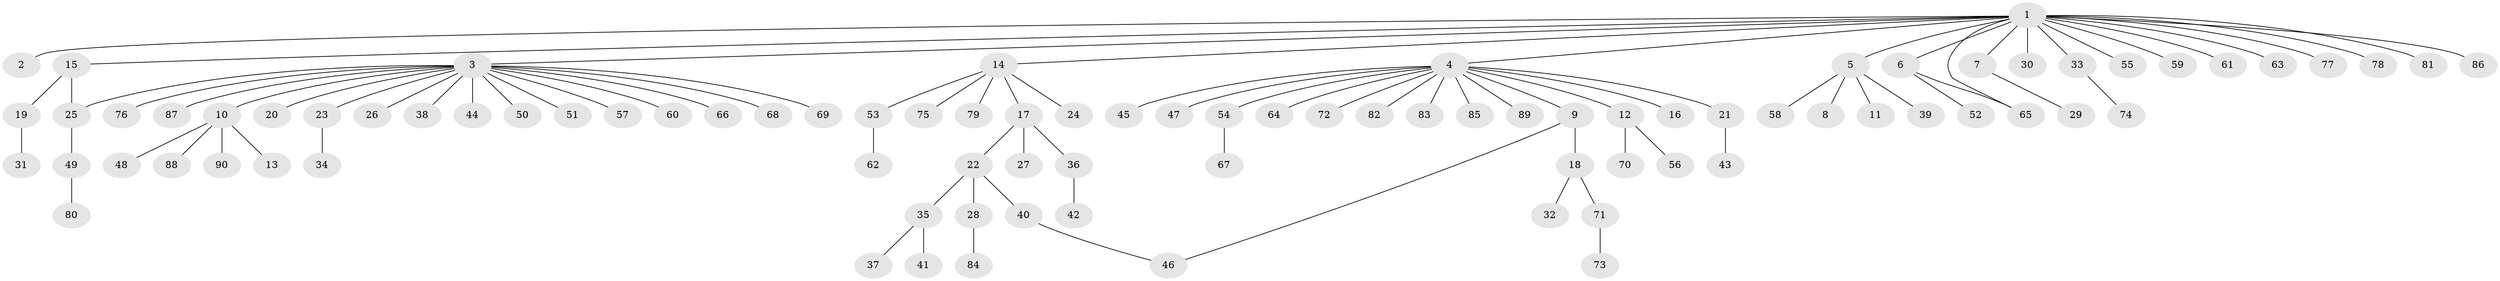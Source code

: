 // original degree distribution, {20: 0.006711409395973154, 2: 0.18120805369127516, 18: 0.006711409395973154, 15: 0.006711409395973154, 6: 0.020134228187919462, 1: 0.6510067114093959, 4: 0.04697986577181208, 3: 0.04697986577181208, 7: 0.020134228187919462, 5: 0.013422818791946308}
// Generated by graph-tools (version 1.1) at 2025/50/03/04/25 22:50:43]
// undirected, 90 vertices, 92 edges
graph export_dot {
  node [color=gray90,style=filled];
  1;
  2;
  3;
  4;
  5;
  6;
  7;
  8;
  9;
  10;
  11;
  12;
  13;
  14;
  15;
  16;
  17;
  18;
  19;
  20;
  21;
  22;
  23;
  24;
  25;
  26;
  27;
  28;
  29;
  30;
  31;
  32;
  33;
  34;
  35;
  36;
  37;
  38;
  39;
  40;
  41;
  42;
  43;
  44;
  45;
  46;
  47;
  48;
  49;
  50;
  51;
  52;
  53;
  54;
  55;
  56;
  57;
  58;
  59;
  60;
  61;
  62;
  63;
  64;
  65;
  66;
  67;
  68;
  69;
  70;
  71;
  72;
  73;
  74;
  75;
  76;
  77;
  78;
  79;
  80;
  81;
  82;
  83;
  84;
  85;
  86;
  87;
  88;
  89;
  90;
  1 -- 2 [weight=1.0];
  1 -- 3 [weight=1.0];
  1 -- 4 [weight=1.0];
  1 -- 5 [weight=1.0];
  1 -- 6 [weight=1.0];
  1 -- 7 [weight=1.0];
  1 -- 14 [weight=1.0];
  1 -- 15 [weight=1.0];
  1 -- 30 [weight=1.0];
  1 -- 33 [weight=1.0];
  1 -- 55 [weight=1.0];
  1 -- 59 [weight=1.0];
  1 -- 61 [weight=1.0];
  1 -- 63 [weight=1.0];
  1 -- 65 [weight=1.0];
  1 -- 77 [weight=1.0];
  1 -- 78 [weight=1.0];
  1 -- 81 [weight=1.0];
  1 -- 86 [weight=1.0];
  3 -- 10 [weight=1.0];
  3 -- 20 [weight=1.0];
  3 -- 23 [weight=1.0];
  3 -- 25 [weight=1.0];
  3 -- 26 [weight=1.0];
  3 -- 38 [weight=1.0];
  3 -- 44 [weight=1.0];
  3 -- 50 [weight=1.0];
  3 -- 51 [weight=1.0];
  3 -- 57 [weight=1.0];
  3 -- 60 [weight=1.0];
  3 -- 66 [weight=1.0];
  3 -- 68 [weight=1.0];
  3 -- 69 [weight=1.0];
  3 -- 76 [weight=1.0];
  3 -- 87 [weight=1.0];
  4 -- 9 [weight=1.0];
  4 -- 12 [weight=1.0];
  4 -- 16 [weight=1.0];
  4 -- 21 [weight=1.0];
  4 -- 45 [weight=1.0];
  4 -- 47 [weight=1.0];
  4 -- 54 [weight=1.0];
  4 -- 64 [weight=1.0];
  4 -- 72 [weight=1.0];
  4 -- 82 [weight=1.0];
  4 -- 83 [weight=1.0];
  4 -- 85 [weight=1.0];
  4 -- 89 [weight=1.0];
  5 -- 8 [weight=1.0];
  5 -- 11 [weight=1.0];
  5 -- 39 [weight=1.0];
  5 -- 58 [weight=1.0];
  6 -- 52 [weight=1.0];
  6 -- 65 [weight=1.0];
  7 -- 29 [weight=1.0];
  9 -- 18 [weight=2.0];
  9 -- 46 [weight=1.0];
  10 -- 13 [weight=1.0];
  10 -- 48 [weight=1.0];
  10 -- 88 [weight=1.0];
  10 -- 90 [weight=1.0];
  12 -- 56 [weight=1.0];
  12 -- 70 [weight=1.0];
  14 -- 17 [weight=1.0];
  14 -- 24 [weight=1.0];
  14 -- 53 [weight=1.0];
  14 -- 75 [weight=1.0];
  14 -- 79 [weight=1.0];
  15 -- 19 [weight=2.0];
  15 -- 25 [weight=1.0];
  17 -- 22 [weight=1.0];
  17 -- 27 [weight=3.0];
  17 -- 36 [weight=1.0];
  18 -- 32 [weight=1.0];
  18 -- 71 [weight=1.0];
  19 -- 31 [weight=1.0];
  21 -- 43 [weight=2.0];
  22 -- 28 [weight=3.0];
  22 -- 35 [weight=1.0];
  22 -- 40 [weight=1.0];
  23 -- 34 [weight=1.0];
  25 -- 49 [weight=1.0];
  28 -- 84 [weight=1.0];
  33 -- 74 [weight=1.0];
  35 -- 37 [weight=1.0];
  35 -- 41 [weight=3.0];
  36 -- 42 [weight=2.0];
  40 -- 46 [weight=1.0];
  49 -- 80 [weight=3.0];
  53 -- 62 [weight=2.0];
  54 -- 67 [weight=1.0];
  71 -- 73 [weight=1.0];
}
